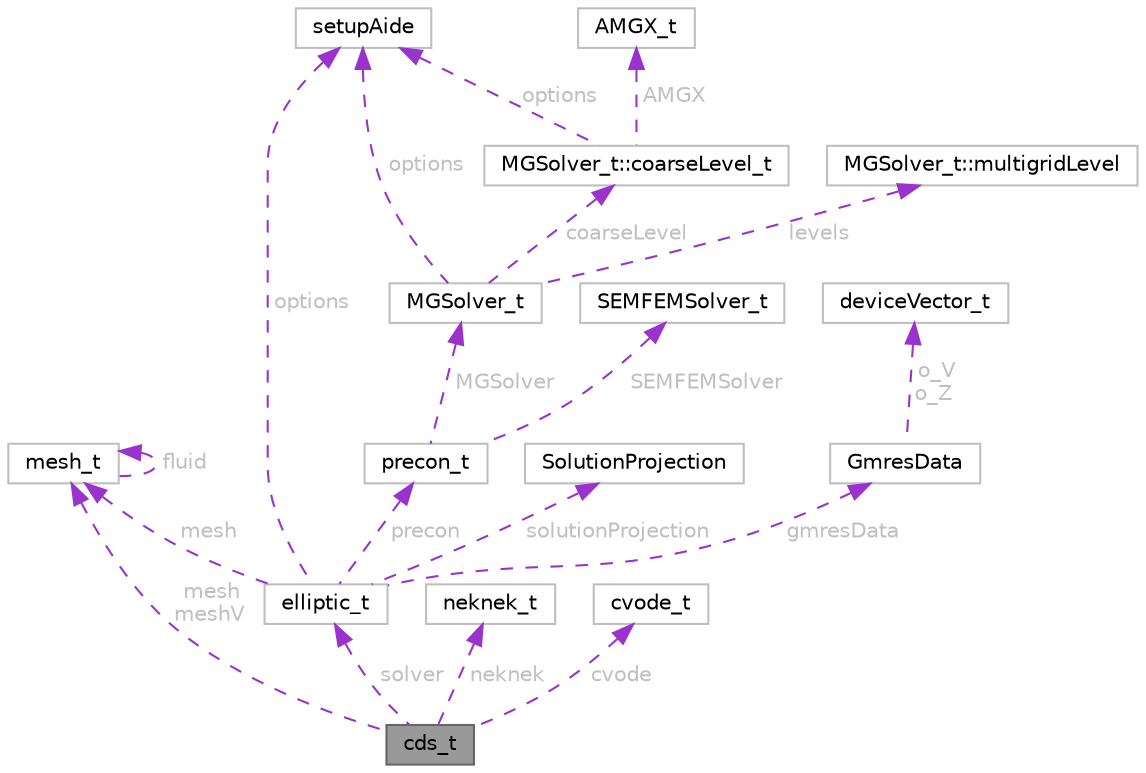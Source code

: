 digraph "cds_t"
{
 // LATEX_PDF_SIZE
  bgcolor="transparent";
  edge [fontname=Helvetica,fontsize=10,labelfontname=Helvetica,labelfontsize=10];
  node [fontname=Helvetica,fontsize=10,shape=box,height=0.2,width=0.4];
  Node1 [id="Node000001",label="cds_t",height=0.2,width=0.4,color="gray40", fillcolor="grey60", style="filled", fontcolor="black",tooltip=" "];
  Node2 -> Node1 [id="edge1_Node000001_Node000002",dir="back",color="darkorchid3",style="dashed",tooltip=" ",label=" mesh\nmeshV",fontcolor="grey" ];
  Node2 [id="Node000002",label="mesh_t",height=0.2,width=0.4,color="grey75", fillcolor="white", style="filled",URL="$structmesh__t.html",tooltip=" "];
  Node2 -> Node2 [id="edge2_Node000002_Node000002",dir="back",color="darkorchid3",style="dashed",tooltip=" ",label=" fluid",fontcolor="grey" ];
  Node3 -> Node1 [id="edge3_Node000001_Node000003",dir="back",color="darkorchid3",style="dashed",tooltip=" ",label=" solver",fontcolor="grey" ];
  Node3 [id="Node000003",label="elliptic_t",height=0.2,width=0.4,color="grey75", fillcolor="white", style="filled",URL="$structelliptic__t.html",tooltip=" "];
  Node2 -> Node3 [id="edge4_Node000003_Node000002",dir="back",color="darkorchid3",style="dashed",tooltip=" ",label=" mesh",fontcolor="grey" ];
  Node4 -> Node3 [id="edge5_Node000003_Node000004",dir="back",color="darkorchid3",style="dashed",tooltip=" ",label=" precon",fontcolor="grey" ];
  Node4 [id="Node000004",label="precon_t",height=0.2,width=0.4,color="grey75", fillcolor="white", style="filled",URL="$structprecon__t.html",tooltip=" "];
  Node5 -> Node4 [id="edge6_Node000004_Node000005",dir="back",color="darkorchid3",style="dashed",tooltip=" ",label=" MGSolver",fontcolor="grey" ];
  Node5 [id="Node000005",label="MGSolver_t",height=0.2,width=0.4,color="grey75", fillcolor="white", style="filled",URL="$classMGSolver__t.html",tooltip=" "];
  Node6 -> Node5 [id="edge7_Node000005_Node000006",dir="back",color="darkorchid3",style="dashed",tooltip=" ",label=" options",fontcolor="grey" ];
  Node6 [id="Node000006",label="setupAide",height=0.2,width=0.4,color="grey75", fillcolor="white", style="filled",URL="$classsetupAide.html",tooltip=" "];
  Node7 -> Node5 [id="edge8_Node000005_Node000007",dir="back",color="darkorchid3",style="dashed",tooltip=" ",label=" levels",fontcolor="grey" ];
  Node7 [id="Node000007",label="MGSolver_t::multigridLevel",height=0.2,width=0.4,color="grey75", fillcolor="white", style="filled",URL="$classMGSolver__t_1_1multigridLevel.html",tooltip=" "];
  Node8 -> Node5 [id="edge9_Node000005_Node000008",dir="back",color="darkorchid3",style="dashed",tooltip=" ",label=" coarseLevel",fontcolor="grey" ];
  Node8 [id="Node000008",label="MGSolver_t::coarseLevel_t",height=0.2,width=0.4,color="grey75", fillcolor="white", style="filled",URL="$classMGSolver__t_1_1coarseLevel__t.html",tooltip=" "];
  Node6 -> Node8 [id="edge10_Node000008_Node000006",dir="back",color="darkorchid3",style="dashed",tooltip=" ",label=" options",fontcolor="grey" ];
  Node9 -> Node8 [id="edge11_Node000008_Node000009",dir="back",color="darkorchid3",style="dashed",tooltip=" ",label=" AMGX",fontcolor="grey" ];
  Node9 [id="Node000009",label="AMGX_t",height=0.2,width=0.4,color="grey75", fillcolor="white", style="filled",URL="$classAMGX__t.html",tooltip=" "];
  Node10 -> Node4 [id="edge12_Node000004_Node000010",dir="back",color="darkorchid3",style="dashed",tooltip=" ",label=" SEMFEMSolver",fontcolor="grey" ];
  Node10 [id="Node000010",label="SEMFEMSolver_t",height=0.2,width=0.4,color="grey75", fillcolor="white", style="filled",URL="$classSEMFEMSolver__t.html",tooltip=" "];
  Node6 -> Node3 [id="edge13_Node000003_Node000006",dir="back",color="darkorchid3",style="dashed",tooltip=" ",label=" options",fontcolor="grey" ];
  Node11 -> Node3 [id="edge14_Node000003_Node000011",dir="back",color="darkorchid3",style="dashed",tooltip=" ",label=" solutionProjection",fontcolor="grey" ];
  Node11 [id="Node000011",label="SolutionProjection",height=0.2,width=0.4,color="grey75", fillcolor="white", style="filled",URL="$classSolutionProjection.html",tooltip=" "];
  Node12 -> Node3 [id="edge15_Node000003_Node000012",dir="back",color="darkorchid3",style="dashed",tooltip=" ",label=" gmresData",fontcolor="grey" ];
  Node12 [id="Node000012",label="GmresData",height=0.2,width=0.4,color="grey75", fillcolor="white", style="filled",URL="$structGmresData.html",tooltip=" "];
  Node13 -> Node12 [id="edge16_Node000012_Node000013",dir="back",color="darkorchid3",style="dashed",tooltip=" ",label=" o_V\no_Z",fontcolor="grey" ];
  Node13 [id="Node000013",label="deviceVector_t",height=0.2,width=0.4,color="grey75", fillcolor="white", style="filled",URL="$classdeviceVector__t.html",tooltip=" "];
  Node14 -> Node1 [id="edge17_Node000001_Node000014",dir="back",color="darkorchid3",style="dashed",tooltip=" ",label=" neknek",fontcolor="grey" ];
  Node14 [id="Node000014",label="neknek_t",height=0.2,width=0.4,color="grey75", fillcolor="white", style="filled",URL="$classneknek__t.html",tooltip=" "];
  Node15 -> Node1 [id="edge18_Node000001_Node000015",dir="back",color="darkorchid3",style="dashed",tooltip=" ",label=" cvode",fontcolor="grey" ];
  Node15 [id="Node000015",label="cvode_t",height=0.2,width=0.4,color="grey75", fillcolor="white", style="filled",URL="$classcvode__t.html",tooltip=" "];
}
